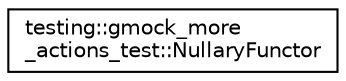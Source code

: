 digraph "类继承关系图"
{
 // LATEX_PDF_SIZE
  edge [fontname="Helvetica",fontsize="10",labelfontname="Helvetica",labelfontsize="10"];
  node [fontname="Helvetica",fontsize="10",shape=record];
  rankdir="LR";
  Node0 [label="testing::gmock_more\l_actions_test::NullaryFunctor",height=0.2,width=0.4,color="black", fillcolor="white", style="filled",URL="$classtesting_1_1gmock__more__actions__test_1_1NullaryFunctor.html",tooltip=" "];
}
